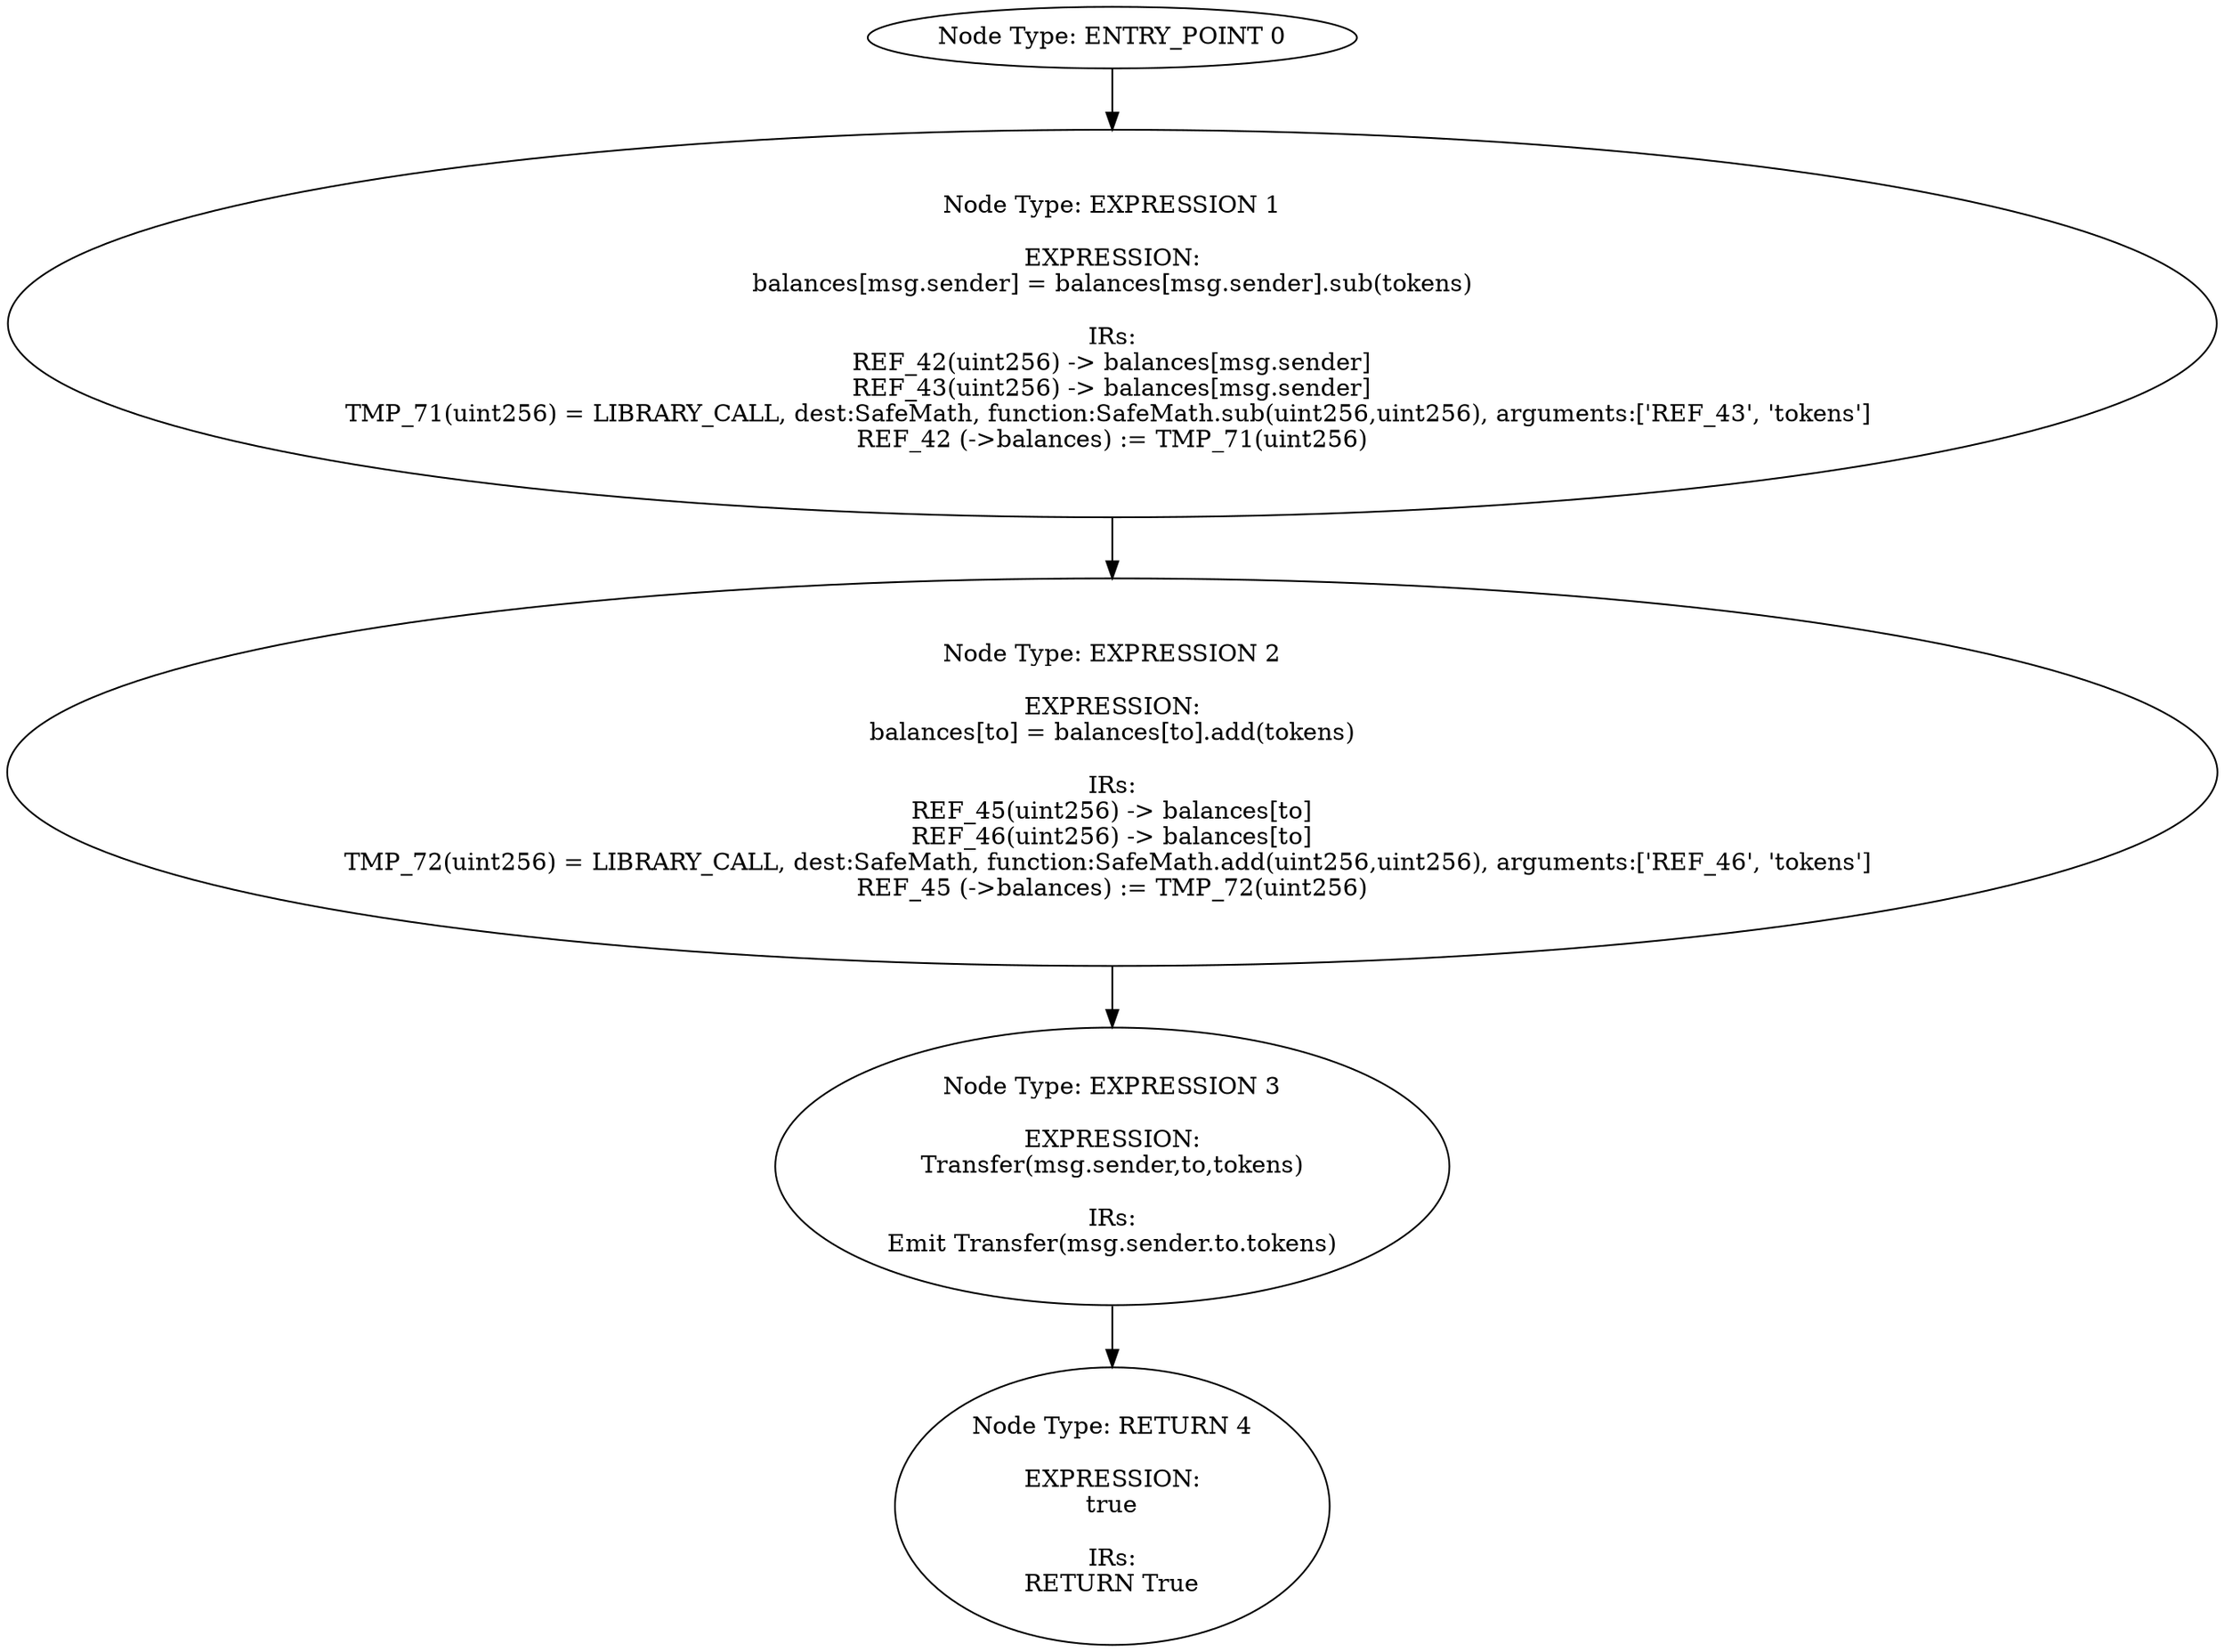 digraph{
0[label="Node Type: ENTRY_POINT 0
"];
0->1;
1[label="Node Type: EXPRESSION 1

EXPRESSION:
balances[msg.sender] = balances[msg.sender].sub(tokens)

IRs:
REF_42(uint256) -> balances[msg.sender]
REF_43(uint256) -> balances[msg.sender]
TMP_71(uint256) = LIBRARY_CALL, dest:SafeMath, function:SafeMath.sub(uint256,uint256), arguments:['REF_43', 'tokens'] 
REF_42 (->balances) := TMP_71(uint256)"];
1->2;
2[label="Node Type: EXPRESSION 2

EXPRESSION:
balances[to] = balances[to].add(tokens)

IRs:
REF_45(uint256) -> balances[to]
REF_46(uint256) -> balances[to]
TMP_72(uint256) = LIBRARY_CALL, dest:SafeMath, function:SafeMath.add(uint256,uint256), arguments:['REF_46', 'tokens'] 
REF_45 (->balances) := TMP_72(uint256)"];
2->3;
3[label="Node Type: EXPRESSION 3

EXPRESSION:
Transfer(msg.sender,to,tokens)

IRs:
Emit Transfer(msg.sender.to.tokens)"];
3->4;
4[label="Node Type: RETURN 4

EXPRESSION:
true

IRs:
RETURN True"];
}
